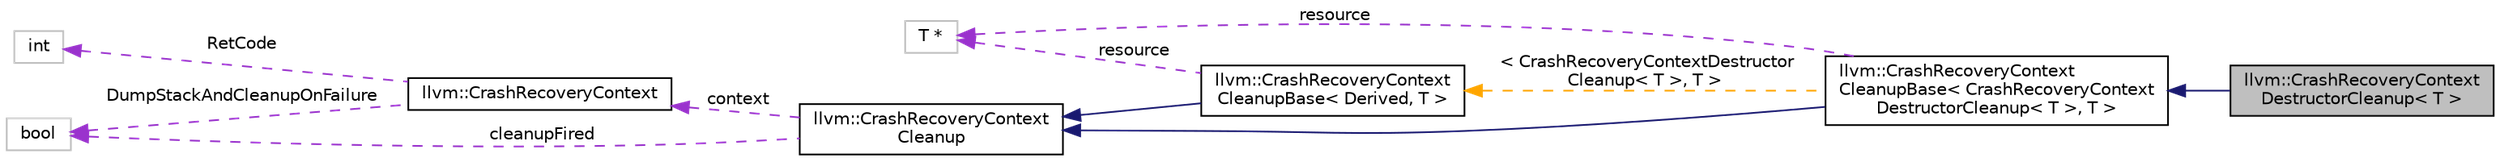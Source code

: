 digraph "llvm::CrashRecoveryContextDestructorCleanup&lt; T &gt;"
{
 // LATEX_PDF_SIZE
  bgcolor="transparent";
  edge [fontname="Helvetica",fontsize="10",labelfontname="Helvetica",labelfontsize="10"];
  node [fontname="Helvetica",fontsize="10",shape=record];
  rankdir="LR";
  Node1 [label="llvm::CrashRecoveryContext\lDestructorCleanup\< T \>",height=0.2,width=0.4,color="black", fillcolor="grey75", style="filled", fontcolor="black",tooltip="Cleanup handler that reclaims resource by calling destructor on it."];
  Node2 -> Node1 [dir="back",color="midnightblue",fontsize="10",style="solid",fontname="Helvetica"];
  Node2 [label="llvm::CrashRecoveryContext\lCleanupBase\< CrashRecoveryContext\lDestructorCleanup\< T \>, T \>",height=0.2,width=0.4,color="black",URL="$classllvm_1_1CrashRecoveryContextCleanupBase.html",tooltip=" "];
  Node3 -> Node2 [dir="back",color="midnightblue",fontsize="10",style="solid",fontname="Helvetica"];
  Node3 [label="llvm::CrashRecoveryContext\lCleanup",height=0.2,width=0.4,color="black",URL="$classllvm_1_1CrashRecoveryContextCleanup.html",tooltip="Abstract base class of cleanup handlers."];
  Node4 -> Node3 [dir="back",color="darkorchid3",fontsize="10",style="dashed",label=" context" ,fontname="Helvetica"];
  Node4 [label="llvm::CrashRecoveryContext",height=0.2,width=0.4,color="black",URL="$classllvm_1_1CrashRecoveryContext.html",tooltip="Crash recovery helper object."];
  Node5 -> Node4 [dir="back",color="darkorchid3",fontsize="10",style="dashed",label=" RetCode" ,fontname="Helvetica"];
  Node5 [label="int",height=0.2,width=0.4,color="grey75",tooltip=" "];
  Node6 -> Node4 [dir="back",color="darkorchid3",fontsize="10",style="dashed",label=" DumpStackAndCleanupOnFailure" ,fontname="Helvetica"];
  Node6 [label="bool",height=0.2,width=0.4,color="grey75",tooltip=" "];
  Node6 -> Node3 [dir="back",color="darkorchid3",fontsize="10",style="dashed",label=" cleanupFired" ,fontname="Helvetica"];
  Node7 -> Node2 [dir="back",color="darkorchid3",fontsize="10",style="dashed",label=" resource" ,fontname="Helvetica"];
  Node7 [label="T *",height=0.2,width=0.4,color="grey75",tooltip=" "];
  Node8 -> Node2 [dir="back",color="orange",fontsize="10",style="dashed",label=" \< CrashRecoveryContextDestructor\lCleanup\< T \>, T \>" ,fontname="Helvetica"];
  Node8 [label="llvm::CrashRecoveryContext\lCleanupBase\< Derived, T \>",height=0.2,width=0.4,color="black",URL="$classllvm_1_1CrashRecoveryContextCleanupBase.html",tooltip="Base class of cleanup handler that controls recovery of resources of the given type."];
  Node3 -> Node8 [dir="back",color="midnightblue",fontsize="10",style="solid",fontname="Helvetica"];
  Node7 -> Node8 [dir="back",color="darkorchid3",fontsize="10",style="dashed",label=" resource" ,fontname="Helvetica"];
}
